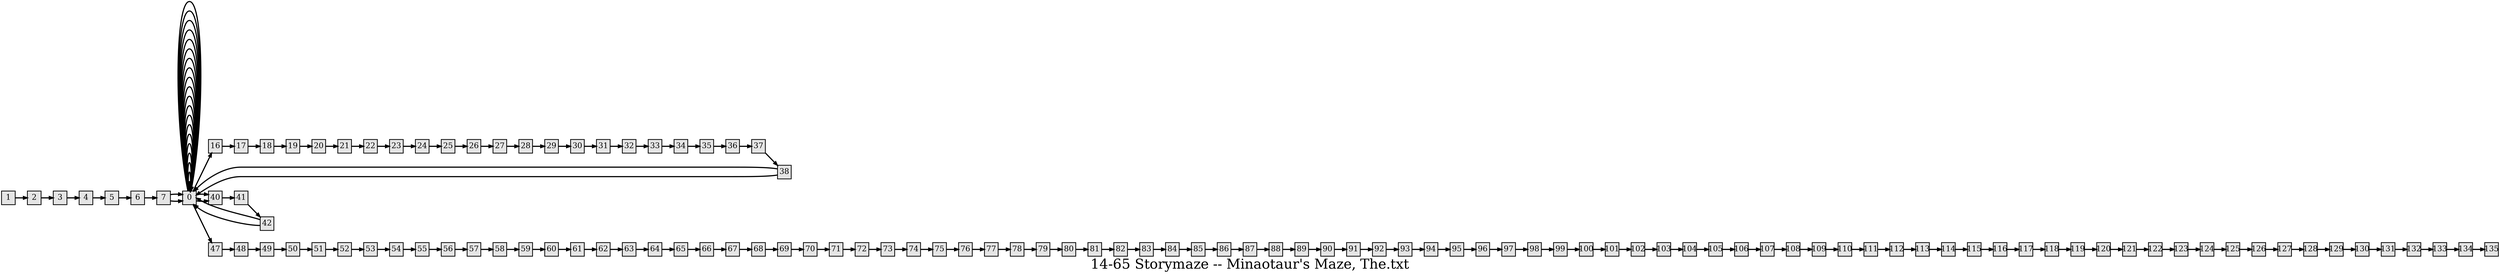 digraph g{
  graph [ label="14-65 Storymaze -- Minaotaur's Maze, The.txt" rankdir=LR, ordering=out, fontsize=36, nodesep="0.35", ranksep="0.45"];
  node  [shape=rect, penwidth=2, fontsize=20, style=filled, fillcolor=grey90, margin="0,0", labelfloat=true, regular=true, fixedsize=true];
  edge  [labelfloat=true, penwidth=3, fontsize=12];
  1 -> 2;
  2 -> 3;
  3 -> 4;
  4 -> 5;
  5 -> 6;
  6 -> 7;
  7 -> 0;
  7 -> 0;
  0 -> 0;
  0 -> 0;
  0 -> 0;
  0 -> 0;
  0 -> 0;
  0 -> 0;
  0 -> 0;
  0 -> 0;
  0 -> 0;
  0 -> 0;
  0 -> 0;
  0 -> 0;
  0 -> 0;
  0 -> 0;
  0 -> 16;
  16 -> 17;
  17 -> 18;
  18 -> 19;
  19 -> 20;
  20 -> 21;
  21 -> 22;
  22 -> 23;
  23 -> 24;
  24 -> 25;
  25 -> 26;
  26 -> 27;
  27 -> 28;
  28 -> 29;
  29 -> 30;
  30 -> 31;
  31 -> 32;
  32 -> 33;
  33 -> 34;
  34 -> 35;
  35 -> 36;
  36 -> 37;
  37 -> 38;
  38 -> 0;
  38 -> 0;
  0 -> 40;
  0 -> 40;
  40 -> 41;
  41 -> 42;
  42 -> 0;
  42 -> 0;
  0 -> 0;
  0 -> 0;
  0 -> 0;
  0 -> 0;
  0 -> 0;
  0 -> 0;
  0 -> 47;
  47 -> 48;
  48 -> 49;
  49 -> 50;
  50 -> 51;
  51 -> 52;
  52 -> 53;
  53 -> 54;
  54 -> 55;
  55 -> 56;
  56 -> 57;
  57 -> 58;
  58 -> 59;
  59 -> 60;
  60 -> 61;
  61 -> 62;
  62 -> 63;
  63 -> 64;
  64 -> 65;
  65 -> 66;
  66 -> 67;
  67 -> 68;
  68 -> 69;
  69 -> 70;
  70 -> 71;
  71 -> 72;
  72 -> 73;
  73 -> 74;
  74 -> 75;
  75 -> 76;
  76 -> 77;
  77 -> 78;
  78 -> 79;
  79 -> 80;
  80 -> 81;
  81 -> 82;
  82 -> 83;
  83 -> 84;
  84 -> 85;
  85 -> 86;
  86 -> 87;
  87 -> 88;
  88 -> 89;
  89 -> 90;
  90 -> 91;
  91 -> 92;
  92 -> 93;
  93 -> 94;
  94 -> 95;
  95 -> 96;
  96 -> 97;
  97 -> 98;
  98 -> 99;
  99 -> 100;
  100 -> 101;
  101 -> 102;
  102 -> 103;
  103 -> 104;
  104 -> 105;
  105 -> 106;
  106 -> 107;
  107 -> 108;
  108 -> 109;
  109 -> 110;
  110 -> 111;
  111 -> 112;
  112 -> 113;
  113 -> 114;
  114 -> 115;
  115 -> 116;
  116 -> 117;
  117 -> 118;
  118 -> 119;
  119 -> 120;
  120 -> 121;
  121 -> 122;
  122 -> 123;
  123 -> 124;
  124 -> 125;
  125 -> 126;
  126 -> 127;
  127 -> 128;
  128 -> 129;
  129 -> 130;
  130 -> 131;
  131 -> 132;
  132 -> 133;
  133 -> 134;
  134 -> 135;
}

